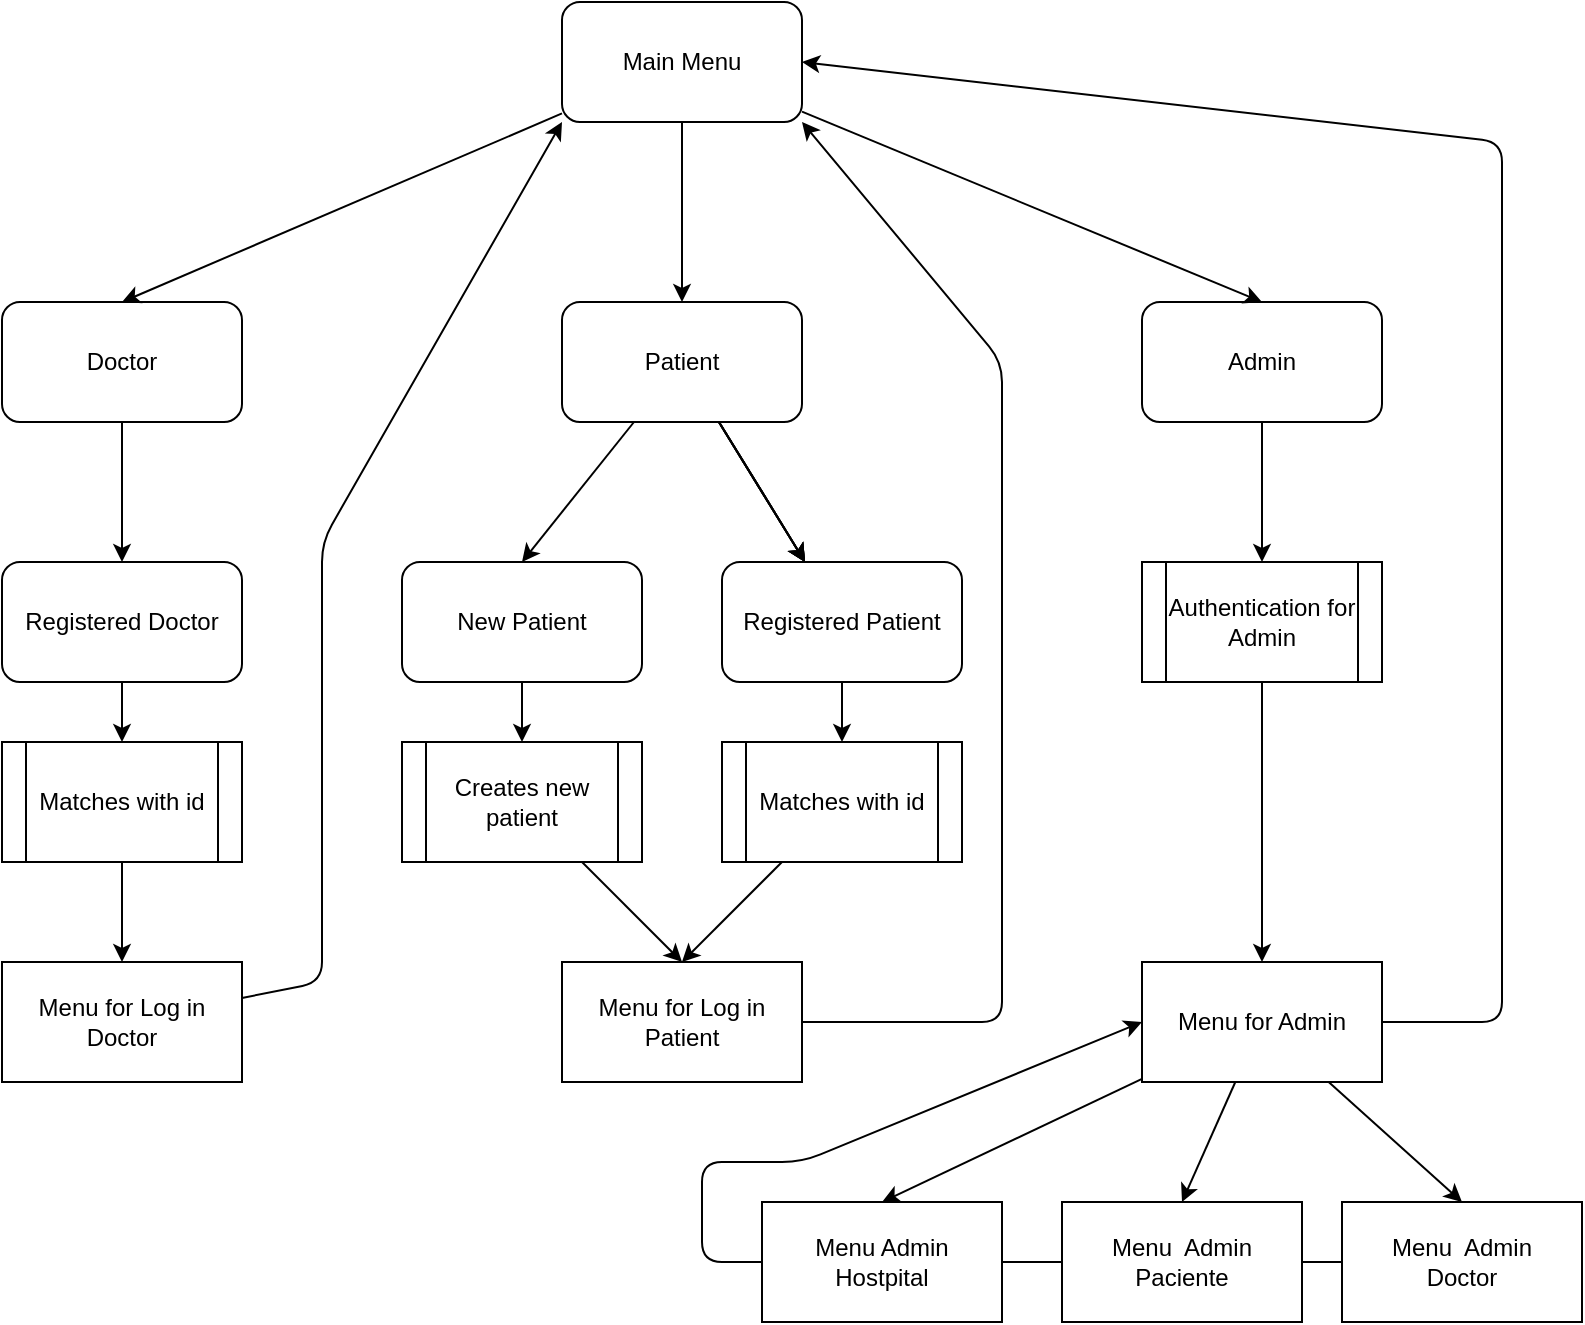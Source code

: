 <mxfile>
    <diagram id="8kSkan1lgSin7eKL4Wp3" name="Page-1">
        <mxGraphModel dx="940" dy="754" grid="1" gridSize="10" guides="1" tooltips="1" connect="1" arrows="1" fold="1" page="1" pageScale="1" pageWidth="850" pageHeight="1100" math="0" shadow="0">
            <root>
                <mxCell id="0"/>
                <mxCell id="1" parent="0"/>
                <mxCell id="oKQT_UKOESX0N-_K5lHX-19" style="edgeStyle=none;html=1;" edge="1" parent="1" source="gASkY3hg7c3eQzyyl7-c-1" target="oKQT_UKOESX0N-_K5lHX-18">
                    <mxGeometry relative="1" as="geometry"/>
                </mxCell>
                <mxCell id="gASkY3hg7c3eQzyyl7-c-1" value="Doctor" style="rounded=1;whiteSpace=wrap;html=1;" parent="1" vertex="1">
                    <mxGeometry x="50" y="210" width="120" height="60" as="geometry"/>
                </mxCell>
                <mxCell id="oKQT_UKOESX0N-_K5lHX-2" value="" style="edgeStyle=none;html=1;" edge="1" parent="1" source="gASkY3hg7c3eQzyyl7-c-2" target="oKQT_UKOESX0N-_K5lHX-1">
                    <mxGeometry relative="1" as="geometry"/>
                </mxCell>
                <mxCell id="oKQT_UKOESX0N-_K5lHX-3" value="" style="edgeStyle=none;html=1;" edge="1" parent="1" source="gASkY3hg7c3eQzyyl7-c-2" target="oKQT_UKOESX0N-_K5lHX-1">
                    <mxGeometry relative="1" as="geometry"/>
                </mxCell>
                <mxCell id="oKQT_UKOESX0N-_K5lHX-4" value="" style="edgeStyle=none;html=1;" edge="1" parent="1" source="gASkY3hg7c3eQzyyl7-c-2" target="oKQT_UKOESX0N-_K5lHX-1">
                    <mxGeometry relative="1" as="geometry"/>
                </mxCell>
                <mxCell id="oKQT_UKOESX0N-_K5lHX-5" value="" style="edgeStyle=none;html=1;" edge="1" parent="1" source="gASkY3hg7c3eQzyyl7-c-2" target="oKQT_UKOESX0N-_K5lHX-1">
                    <mxGeometry relative="1" as="geometry"/>
                </mxCell>
                <mxCell id="oKQT_UKOESX0N-_K5lHX-7" style="edgeStyle=none;html=1;entryX=0.5;entryY=0;entryDx=0;entryDy=0;" edge="1" parent="1" source="gASkY3hg7c3eQzyyl7-c-2" target="oKQT_UKOESX0N-_K5lHX-6">
                    <mxGeometry relative="1" as="geometry"/>
                </mxCell>
                <mxCell id="gASkY3hg7c3eQzyyl7-c-2" value="Patient" style="rounded=1;whiteSpace=wrap;html=1;" parent="1" vertex="1">
                    <mxGeometry x="330" y="210" width="120" height="60" as="geometry"/>
                </mxCell>
                <mxCell id="oKQT_UKOESX0N-_K5lHX-39" value="" style="edgeStyle=none;html=1;" edge="1" parent="1" source="gASkY3hg7c3eQzyyl7-c-3" target="oKQT_UKOESX0N-_K5lHX-40">
                    <mxGeometry relative="1" as="geometry">
                        <mxPoint x="680" y="320" as="targetPoint"/>
                    </mxGeometry>
                </mxCell>
                <mxCell id="gASkY3hg7c3eQzyyl7-c-3" value="Admin" style="rounded=1;whiteSpace=wrap;html=1;" parent="1" vertex="1">
                    <mxGeometry x="620" y="210" width="120" height="60" as="geometry"/>
                </mxCell>
                <mxCell id="oKQT_UKOESX0N-_K5lHX-30" style="edgeStyle=none;html=1;" edge="1" parent="1" source="oKQT_UKOESX0N-_K5lHX-1" target="oKQT_UKOESX0N-_K5lHX-29">
                    <mxGeometry relative="1" as="geometry"/>
                </mxCell>
                <mxCell id="oKQT_UKOESX0N-_K5lHX-1" value="Registered Patient" style="rounded=1;whiteSpace=wrap;html=1;" vertex="1" parent="1">
                    <mxGeometry x="410" y="340" width="120" height="60" as="geometry"/>
                </mxCell>
                <mxCell id="oKQT_UKOESX0N-_K5lHX-26" style="edgeStyle=none;html=1;" edge="1" parent="1" source="oKQT_UKOESX0N-_K5lHX-6" target="oKQT_UKOESX0N-_K5lHX-25">
                    <mxGeometry relative="1" as="geometry"/>
                </mxCell>
                <mxCell id="oKQT_UKOESX0N-_K5lHX-6" value="New Patient" style="rounded=1;whiteSpace=wrap;html=1;" vertex="1" parent="1">
                    <mxGeometry x="250" y="340" width="120" height="60" as="geometry"/>
                </mxCell>
                <mxCell id="oKQT_UKOESX0N-_K5lHX-21" value="" style="edgeStyle=none;html=1;entryX=0.5;entryY=0;entryDx=0;entryDy=0;" edge="1" parent="1" source="oKQT_UKOESX0N-_K5lHX-18" target="oKQT_UKOESX0N-_K5lHX-22">
                    <mxGeometry relative="1" as="geometry">
                        <mxPoint x="110" y="480" as="targetPoint"/>
                    </mxGeometry>
                </mxCell>
                <mxCell id="oKQT_UKOESX0N-_K5lHX-18" value="Registered Doctor" style="rounded=1;whiteSpace=wrap;html=1;" vertex="1" parent="1">
                    <mxGeometry x="50" y="340" width="120" height="60" as="geometry"/>
                </mxCell>
                <mxCell id="oKQT_UKOESX0N-_K5lHX-24" value="" style="edgeStyle=none;html=1;" edge="1" parent="1" source="oKQT_UKOESX0N-_K5lHX-22" target="oKQT_UKOESX0N-_K5lHX-23">
                    <mxGeometry relative="1" as="geometry"/>
                </mxCell>
                <mxCell id="oKQT_UKOESX0N-_K5lHX-22" value="Matches with id" style="shape=process;whiteSpace=wrap;html=1;backgroundOutline=1;" vertex="1" parent="1">
                    <mxGeometry x="50" y="430" width="120" height="60" as="geometry"/>
                </mxCell>
                <mxCell id="oKQT_UKOESX0N-_K5lHX-37" style="edgeStyle=none;html=1;entryX=0;entryY=1;entryDx=0;entryDy=0;" edge="1" parent="1" source="oKQT_UKOESX0N-_K5lHX-23" target="oKQT_UKOESX0N-_K5lHX-33">
                    <mxGeometry relative="1" as="geometry">
                        <Array as="points">
                            <mxPoint x="210" y="550"/>
                            <mxPoint x="210" y="330"/>
                        </Array>
                    </mxGeometry>
                </mxCell>
                <mxCell id="oKQT_UKOESX0N-_K5lHX-23" value="Menu for Log in Doctor" style="whiteSpace=wrap;html=1;" vertex="1" parent="1">
                    <mxGeometry x="50" y="540" width="120" height="60" as="geometry"/>
                </mxCell>
                <mxCell id="oKQT_UKOESX0N-_K5lHX-28" value="" style="edgeStyle=none;html=1;entryX=0.5;entryY=0;entryDx=0;entryDy=0;" edge="1" parent="1" source="oKQT_UKOESX0N-_K5lHX-25" target="oKQT_UKOESX0N-_K5lHX-27">
                    <mxGeometry relative="1" as="geometry"/>
                </mxCell>
                <mxCell id="oKQT_UKOESX0N-_K5lHX-25" value="Creates new patient" style="shape=process;whiteSpace=wrap;html=1;backgroundOutline=1;" vertex="1" parent="1">
                    <mxGeometry x="250" y="430" width="120" height="60" as="geometry"/>
                </mxCell>
                <mxCell id="oKQT_UKOESX0N-_K5lHX-32" style="edgeStyle=none;html=1;entryX=1;entryY=1;entryDx=0;entryDy=0;" edge="1" parent="1" source="oKQT_UKOESX0N-_K5lHX-27" target="oKQT_UKOESX0N-_K5lHX-33">
                    <mxGeometry relative="1" as="geometry">
                        <mxPoint x="450" y="120" as="targetPoint"/>
                        <Array as="points">
                            <mxPoint x="550" y="570"/>
                            <mxPoint x="550" y="380"/>
                            <mxPoint x="550" y="240"/>
                        </Array>
                    </mxGeometry>
                </mxCell>
                <mxCell id="oKQT_UKOESX0N-_K5lHX-27" value="Menu for Log in Patient" style="whiteSpace=wrap;html=1;" vertex="1" parent="1">
                    <mxGeometry x="330" y="540" width="120" height="60" as="geometry"/>
                </mxCell>
                <mxCell id="oKQT_UKOESX0N-_K5lHX-31" style="edgeStyle=none;html=1;entryX=0.5;entryY=0;entryDx=0;entryDy=0;" edge="1" parent="1" source="oKQT_UKOESX0N-_K5lHX-29" target="oKQT_UKOESX0N-_K5lHX-27">
                    <mxGeometry relative="1" as="geometry"/>
                </mxCell>
                <mxCell id="oKQT_UKOESX0N-_K5lHX-29" value="Matches with id" style="shape=process;whiteSpace=wrap;html=1;backgroundOutline=1;" vertex="1" parent="1">
                    <mxGeometry x="410" y="430" width="120" height="60" as="geometry"/>
                </mxCell>
                <mxCell id="oKQT_UKOESX0N-_K5lHX-34" style="edgeStyle=none;html=1;entryX=0.5;entryY=0;entryDx=0;entryDy=0;" edge="1" parent="1" source="oKQT_UKOESX0N-_K5lHX-33" target="gASkY3hg7c3eQzyyl7-c-3">
                    <mxGeometry relative="1" as="geometry"/>
                </mxCell>
                <mxCell id="oKQT_UKOESX0N-_K5lHX-35" style="edgeStyle=none;html=1;entryX=0.5;entryY=0;entryDx=0;entryDy=0;" edge="1" parent="1" source="oKQT_UKOESX0N-_K5lHX-33" target="gASkY3hg7c3eQzyyl7-c-2">
                    <mxGeometry relative="1" as="geometry"/>
                </mxCell>
                <mxCell id="oKQT_UKOESX0N-_K5lHX-36" style="edgeStyle=none;html=1;entryX=0.5;entryY=0;entryDx=0;entryDy=0;" edge="1" parent="1" source="oKQT_UKOESX0N-_K5lHX-33" target="gASkY3hg7c3eQzyyl7-c-1">
                    <mxGeometry relative="1" as="geometry"/>
                </mxCell>
                <mxCell id="oKQT_UKOESX0N-_K5lHX-33" value="Main Menu" style="rounded=1;whiteSpace=wrap;html=1;" vertex="1" parent="1">
                    <mxGeometry x="330" y="60" width="120" height="60" as="geometry"/>
                </mxCell>
                <mxCell id="oKQT_UKOESX0N-_K5lHX-42" value="" style="edgeStyle=none;html=1;" edge="1" parent="1" source="oKQT_UKOESX0N-_K5lHX-40" target="oKQT_UKOESX0N-_K5lHX-41">
                    <mxGeometry relative="1" as="geometry"/>
                </mxCell>
                <mxCell id="oKQT_UKOESX0N-_K5lHX-40" value="Authentication for Admin" style="shape=process;whiteSpace=wrap;html=1;backgroundOutline=1;" vertex="1" parent="1">
                    <mxGeometry x="620" y="340" width="120" height="60" as="geometry"/>
                </mxCell>
                <mxCell id="S9lJR4k2By5XDsyafu9G-2" value="" style="edgeStyle=none;html=1;entryX=0.5;entryY=0;entryDx=0;entryDy=0;" edge="1" parent="1" source="oKQT_UKOESX0N-_K5lHX-41" target="S9lJR4k2By5XDsyafu9G-1">
                    <mxGeometry relative="1" as="geometry"/>
                </mxCell>
                <mxCell id="S9lJR4k2By5XDsyafu9G-5" style="edgeStyle=none;html=1;entryX=0.5;entryY=0;entryDx=0;entryDy=0;" edge="1" parent="1" source="oKQT_UKOESX0N-_K5lHX-41" target="S9lJR4k2By5XDsyafu9G-4">
                    <mxGeometry relative="1" as="geometry"/>
                </mxCell>
                <mxCell id="S9lJR4k2By5XDsyafu9G-8" style="edgeStyle=none;html=1;entryX=0.5;entryY=0;entryDx=0;entryDy=0;" edge="1" parent="1" source="oKQT_UKOESX0N-_K5lHX-41" target="S9lJR4k2By5XDsyafu9G-7">
                    <mxGeometry relative="1" as="geometry"/>
                </mxCell>
                <mxCell id="S9lJR4k2By5XDsyafu9G-12" style="edgeStyle=none;html=1;startArrow=none;startFill=0;endArrow=classic;endFill=1;entryX=1;entryY=0.5;entryDx=0;entryDy=0;exitX=1;exitY=0.5;exitDx=0;exitDy=0;" edge="1" parent="1" source="oKQT_UKOESX0N-_K5lHX-41" target="oKQT_UKOESX0N-_K5lHX-33">
                    <mxGeometry relative="1" as="geometry">
                        <mxPoint x="770" y="130" as="targetPoint"/>
                        <mxPoint x="780" y="580" as="sourcePoint"/>
                        <Array as="points">
                            <mxPoint x="800" y="570"/>
                            <mxPoint x="800" y="130"/>
                        </Array>
                    </mxGeometry>
                </mxCell>
                <mxCell id="oKQT_UKOESX0N-_K5lHX-41" value="Menu for Admin" style="whiteSpace=wrap;html=1;" vertex="1" parent="1">
                    <mxGeometry x="620" y="540" width="120" height="60" as="geometry"/>
                </mxCell>
                <mxCell id="S9lJR4k2By5XDsyafu9G-10" style="edgeStyle=none;html=1;entryX=0;entryY=0.5;entryDx=0;entryDy=0;endArrow=none;endFill=0;" edge="1" parent="1" source="S9lJR4k2By5XDsyafu9G-1" target="S9lJR4k2By5XDsyafu9G-4">
                    <mxGeometry relative="1" as="geometry"/>
                </mxCell>
                <mxCell id="S9lJR4k2By5XDsyafu9G-11" style="edgeStyle=none;html=1;entryX=0;entryY=0.5;entryDx=0;entryDy=0;endArrow=classic;endFill=1;exitX=0;exitY=0.5;exitDx=0;exitDy=0;" edge="1" parent="1" source="S9lJR4k2By5XDsyafu9G-1" target="oKQT_UKOESX0N-_K5lHX-41">
                    <mxGeometry relative="1" as="geometry">
                        <mxPoint x="370" y="700" as="sourcePoint"/>
                        <Array as="points">
                            <mxPoint x="400" y="690"/>
                            <mxPoint x="400" y="640"/>
                            <mxPoint x="450" y="640"/>
                        </Array>
                    </mxGeometry>
                </mxCell>
                <mxCell id="S9lJR4k2By5XDsyafu9G-1" value="Menu Admin &lt;br&gt;Hostpital" style="whiteSpace=wrap;html=1;" vertex="1" parent="1">
                    <mxGeometry x="430" y="660" width="120" height="60" as="geometry"/>
                </mxCell>
                <mxCell id="S9lJR4k2By5XDsyafu9G-9" style="edgeStyle=none;html=1;entryX=0;entryY=0.5;entryDx=0;entryDy=0;endArrow=none;endFill=0;" edge="1" parent="1" source="S9lJR4k2By5XDsyafu9G-4" target="S9lJR4k2By5XDsyafu9G-7">
                    <mxGeometry relative="1" as="geometry"/>
                </mxCell>
                <mxCell id="S9lJR4k2By5XDsyafu9G-4" value="Menu&amp;nbsp; Admin&lt;br&gt;Paciente" style="whiteSpace=wrap;html=1;" vertex="1" parent="1">
                    <mxGeometry x="580" y="660" width="120" height="60" as="geometry"/>
                </mxCell>
                <mxCell id="S9lJR4k2By5XDsyafu9G-7" value="Menu&amp;nbsp; Admin&lt;br&gt;Doctor" style="whiteSpace=wrap;html=1;" vertex="1" parent="1">
                    <mxGeometry x="720" y="660" width="120" height="60" as="geometry"/>
                </mxCell>
            </root>
        </mxGraphModel>
    </diagram>
</mxfile>